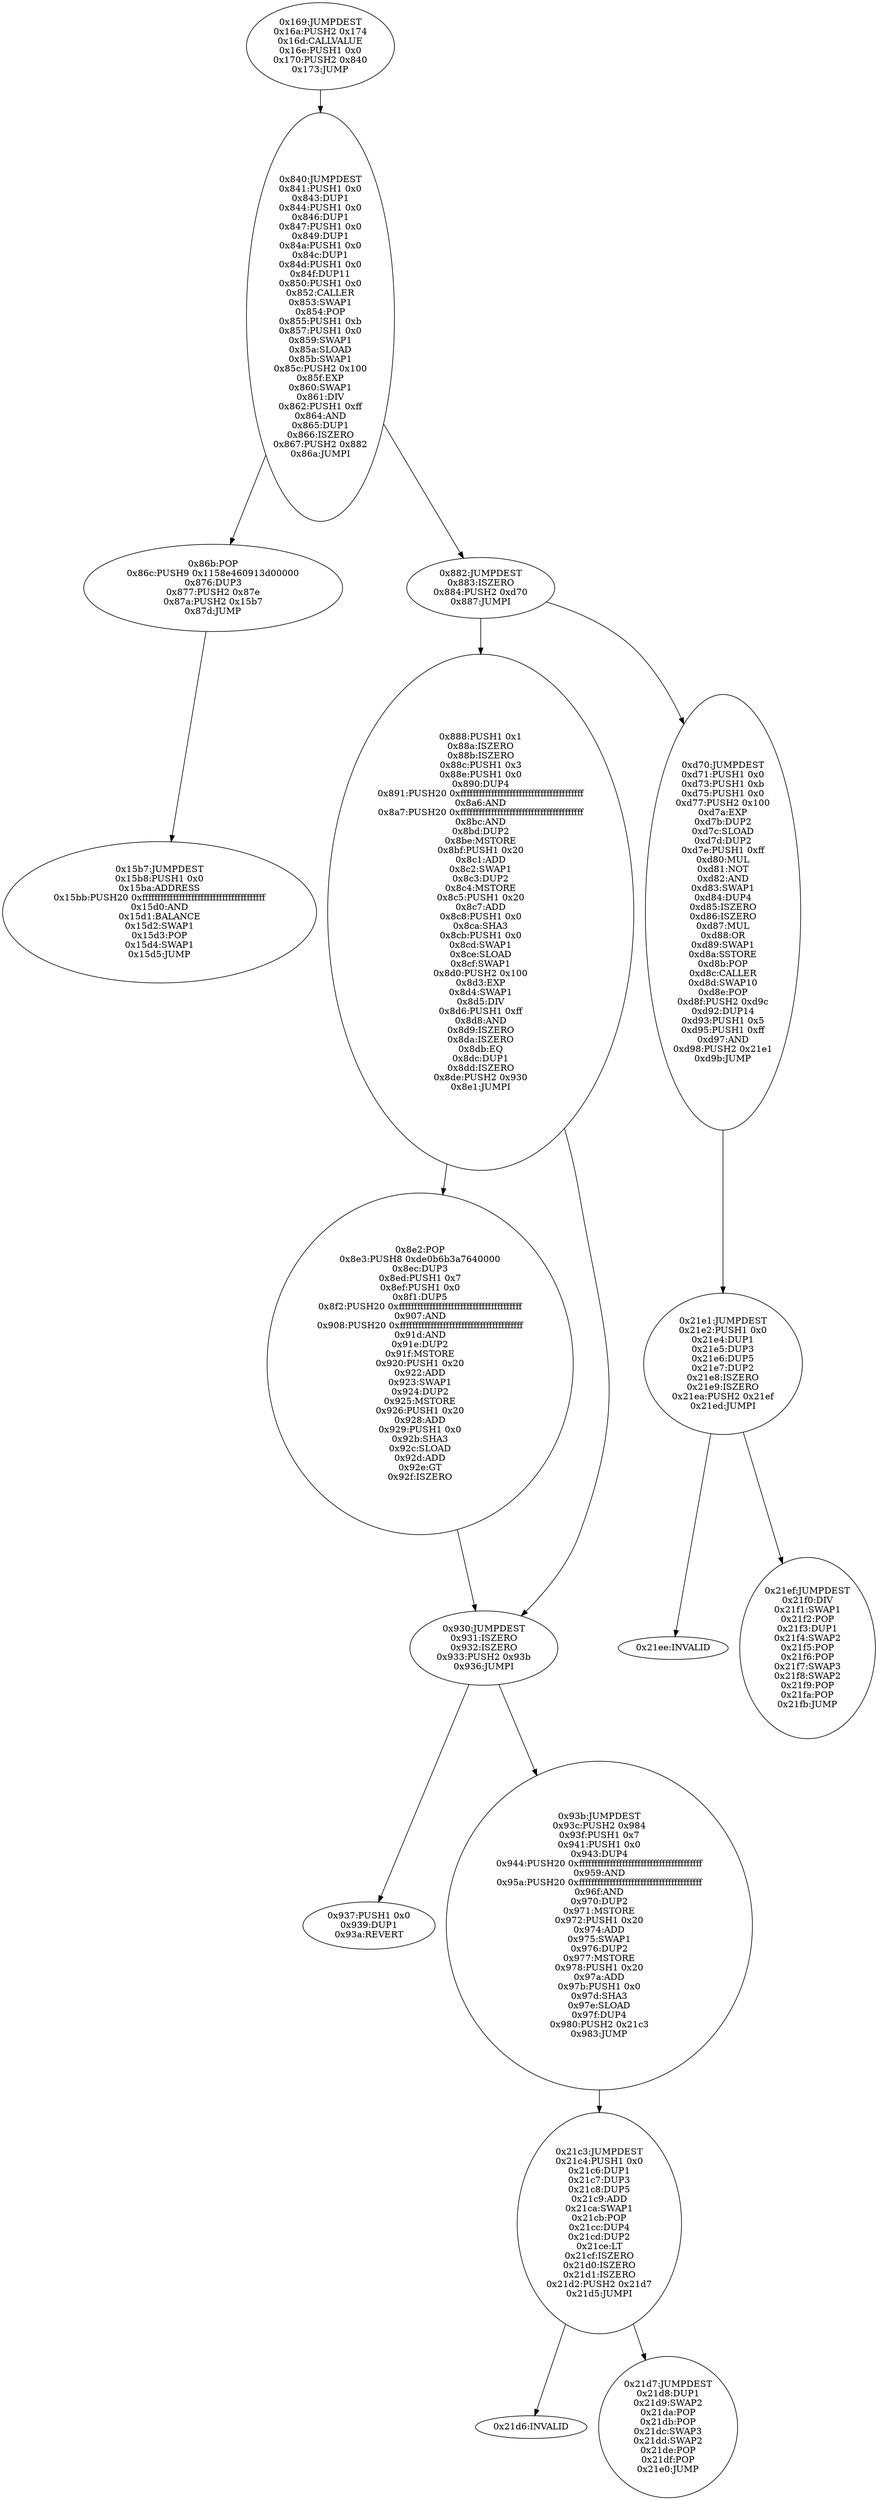 digraph{
361[label="0x169:JUMPDEST
0x16a:PUSH2 0x174
0x16d:CALLVALUE
0x16e:PUSH1 0x0
0x170:PUSH2 0x840
0x173:JUMP"]
361 -> 2112
2112[label="0x840:JUMPDEST
0x841:PUSH1 0x0
0x843:DUP1
0x844:PUSH1 0x0
0x846:DUP1
0x847:PUSH1 0x0
0x849:DUP1
0x84a:PUSH1 0x0
0x84c:DUP1
0x84d:PUSH1 0x0
0x84f:DUP11
0x850:PUSH1 0x0
0x852:CALLER
0x853:SWAP1
0x854:POP
0x855:PUSH1 0xb
0x857:PUSH1 0x0
0x859:SWAP1
0x85a:SLOAD
0x85b:SWAP1
0x85c:PUSH2 0x100
0x85f:EXP
0x860:SWAP1
0x861:DIV
0x862:PUSH1 0xff
0x864:AND
0x865:DUP1
0x866:ISZERO
0x867:PUSH2 0x882
0x86a:JUMPI"]
2112 -> 2155
2112 -> 2178
2155[label="0x86b:POP
0x86c:PUSH9 0x1158e460913d00000
0x876:DUP3
0x877:PUSH2 0x87e
0x87a:PUSH2 0x15b7
0x87d:JUMP"]
2155 -> 5559
2178[label="0x882:JUMPDEST
0x883:ISZERO
0x884:PUSH2 0xd70
0x887:JUMPI"]
2178 -> 2184
2178 -> 3440
2184[label="0x888:PUSH1 0x1
0x88a:ISZERO
0x88b:ISZERO
0x88c:PUSH1 0x3
0x88e:PUSH1 0x0
0x890:DUP4
0x891:PUSH20 0xffffffffffffffffffffffffffffffffffffffff
0x8a6:AND
0x8a7:PUSH20 0xffffffffffffffffffffffffffffffffffffffff
0x8bc:AND
0x8bd:DUP2
0x8be:MSTORE
0x8bf:PUSH1 0x20
0x8c1:ADD
0x8c2:SWAP1
0x8c3:DUP2
0x8c4:MSTORE
0x8c5:PUSH1 0x20
0x8c7:ADD
0x8c8:PUSH1 0x0
0x8ca:SHA3
0x8cb:PUSH1 0x0
0x8cd:SWAP1
0x8ce:SLOAD
0x8cf:SWAP1
0x8d0:PUSH2 0x100
0x8d3:EXP
0x8d4:SWAP1
0x8d5:DIV
0x8d6:PUSH1 0xff
0x8d8:AND
0x8d9:ISZERO
0x8da:ISZERO
0x8db:EQ
0x8dc:DUP1
0x8dd:ISZERO
0x8de:PUSH2 0x930
0x8e1:JUMPI"]
2184 -> 2274
2184 -> 2352
2274[label="0x8e2:POP
0x8e3:PUSH8 0xde0b6b3a7640000
0x8ec:DUP3
0x8ed:PUSH1 0x7
0x8ef:PUSH1 0x0
0x8f1:DUP5
0x8f2:PUSH20 0xffffffffffffffffffffffffffffffffffffffff
0x907:AND
0x908:PUSH20 0xffffffffffffffffffffffffffffffffffffffff
0x91d:AND
0x91e:DUP2
0x91f:MSTORE
0x920:PUSH1 0x20
0x922:ADD
0x923:SWAP1
0x924:DUP2
0x925:MSTORE
0x926:PUSH1 0x20
0x928:ADD
0x929:PUSH1 0x0
0x92b:SHA3
0x92c:SLOAD
0x92d:ADD
0x92e:GT
0x92f:ISZERO"]
2274 -> 2352
2352[label="0x930:JUMPDEST
0x931:ISZERO
0x932:ISZERO
0x933:PUSH2 0x93b
0x936:JUMPI"]
2352 -> 2359
2352 -> 2363
2359[label="0x937:PUSH1 0x0
0x939:DUP1
0x93a:REVERT"]
3440[label="0xd70:JUMPDEST
0xd71:PUSH1 0x0
0xd73:PUSH1 0xb
0xd75:PUSH1 0x0
0xd77:PUSH2 0x100
0xd7a:EXP
0xd7b:DUP2
0xd7c:SLOAD
0xd7d:DUP2
0xd7e:PUSH1 0xff
0xd80:MUL
0xd81:NOT
0xd82:AND
0xd83:SWAP1
0xd84:DUP4
0xd85:ISZERO
0xd86:ISZERO
0xd87:MUL
0xd88:OR
0xd89:SWAP1
0xd8a:SSTORE
0xd8b:POP
0xd8c:CALLER
0xd8d:SWAP10
0xd8e:POP
0xd8f:PUSH2 0xd9c
0xd92:DUP14
0xd93:PUSH1 0x5
0xd95:PUSH1 0xff
0xd97:AND
0xd98:PUSH2 0x21e1
0xd9b:JUMP"]
3440 -> 8673
2363[label="0x93b:JUMPDEST
0x93c:PUSH2 0x984
0x93f:PUSH1 0x7
0x941:PUSH1 0x0
0x943:DUP4
0x944:PUSH20 0xffffffffffffffffffffffffffffffffffffffff
0x959:AND
0x95a:PUSH20 0xffffffffffffffffffffffffffffffffffffffff
0x96f:AND
0x970:DUP2
0x971:MSTORE
0x972:PUSH1 0x20
0x974:ADD
0x975:SWAP1
0x976:DUP2
0x977:MSTORE
0x978:PUSH1 0x20
0x97a:ADD
0x97b:PUSH1 0x0
0x97d:SHA3
0x97e:SLOAD
0x97f:DUP4
0x980:PUSH2 0x21c3
0x983:JUMP"]
2363 -> 8643
5559[label="0x15b7:JUMPDEST
0x15b8:PUSH1 0x0
0x15ba:ADDRESS
0x15bb:PUSH20 0xffffffffffffffffffffffffffffffffffffffff
0x15d0:AND
0x15d1:BALANCE
0x15d2:SWAP1
0x15d3:POP
0x15d4:SWAP1
0x15d5:JUMP"]
8673[label="0x21e1:JUMPDEST
0x21e2:PUSH1 0x0
0x21e4:DUP1
0x21e5:DUP3
0x21e6:DUP5
0x21e7:DUP2
0x21e8:ISZERO
0x21e9:ISZERO
0x21ea:PUSH2 0x21ef
0x21ed:JUMPI"]
8673 -> 8686
8673 -> 8687
8686[label="0x21ee:INVALID"]
8687[label="0x21ef:JUMPDEST
0x21f0:DIV
0x21f1:SWAP1
0x21f2:POP
0x21f3:DUP1
0x21f4:SWAP2
0x21f5:POP
0x21f6:POP
0x21f7:SWAP3
0x21f8:SWAP2
0x21f9:POP
0x21fa:POP
0x21fb:JUMP"]
8643[label="0x21c3:JUMPDEST
0x21c4:PUSH1 0x0
0x21c6:DUP1
0x21c7:DUP3
0x21c8:DUP5
0x21c9:ADD
0x21ca:SWAP1
0x21cb:POP
0x21cc:DUP4
0x21cd:DUP2
0x21ce:LT
0x21cf:ISZERO
0x21d0:ISZERO
0x21d1:ISZERO
0x21d2:PUSH2 0x21d7
0x21d5:JUMPI"]
8643 -> 8662
8643 -> 8663
8662[label="0x21d6:INVALID"]
8663[label="0x21d7:JUMPDEST
0x21d8:DUP1
0x21d9:SWAP2
0x21da:POP
0x21db:POP
0x21dc:SWAP3
0x21dd:SWAP2
0x21de:POP
0x21df:POP
0x21e0:JUMP"]

}